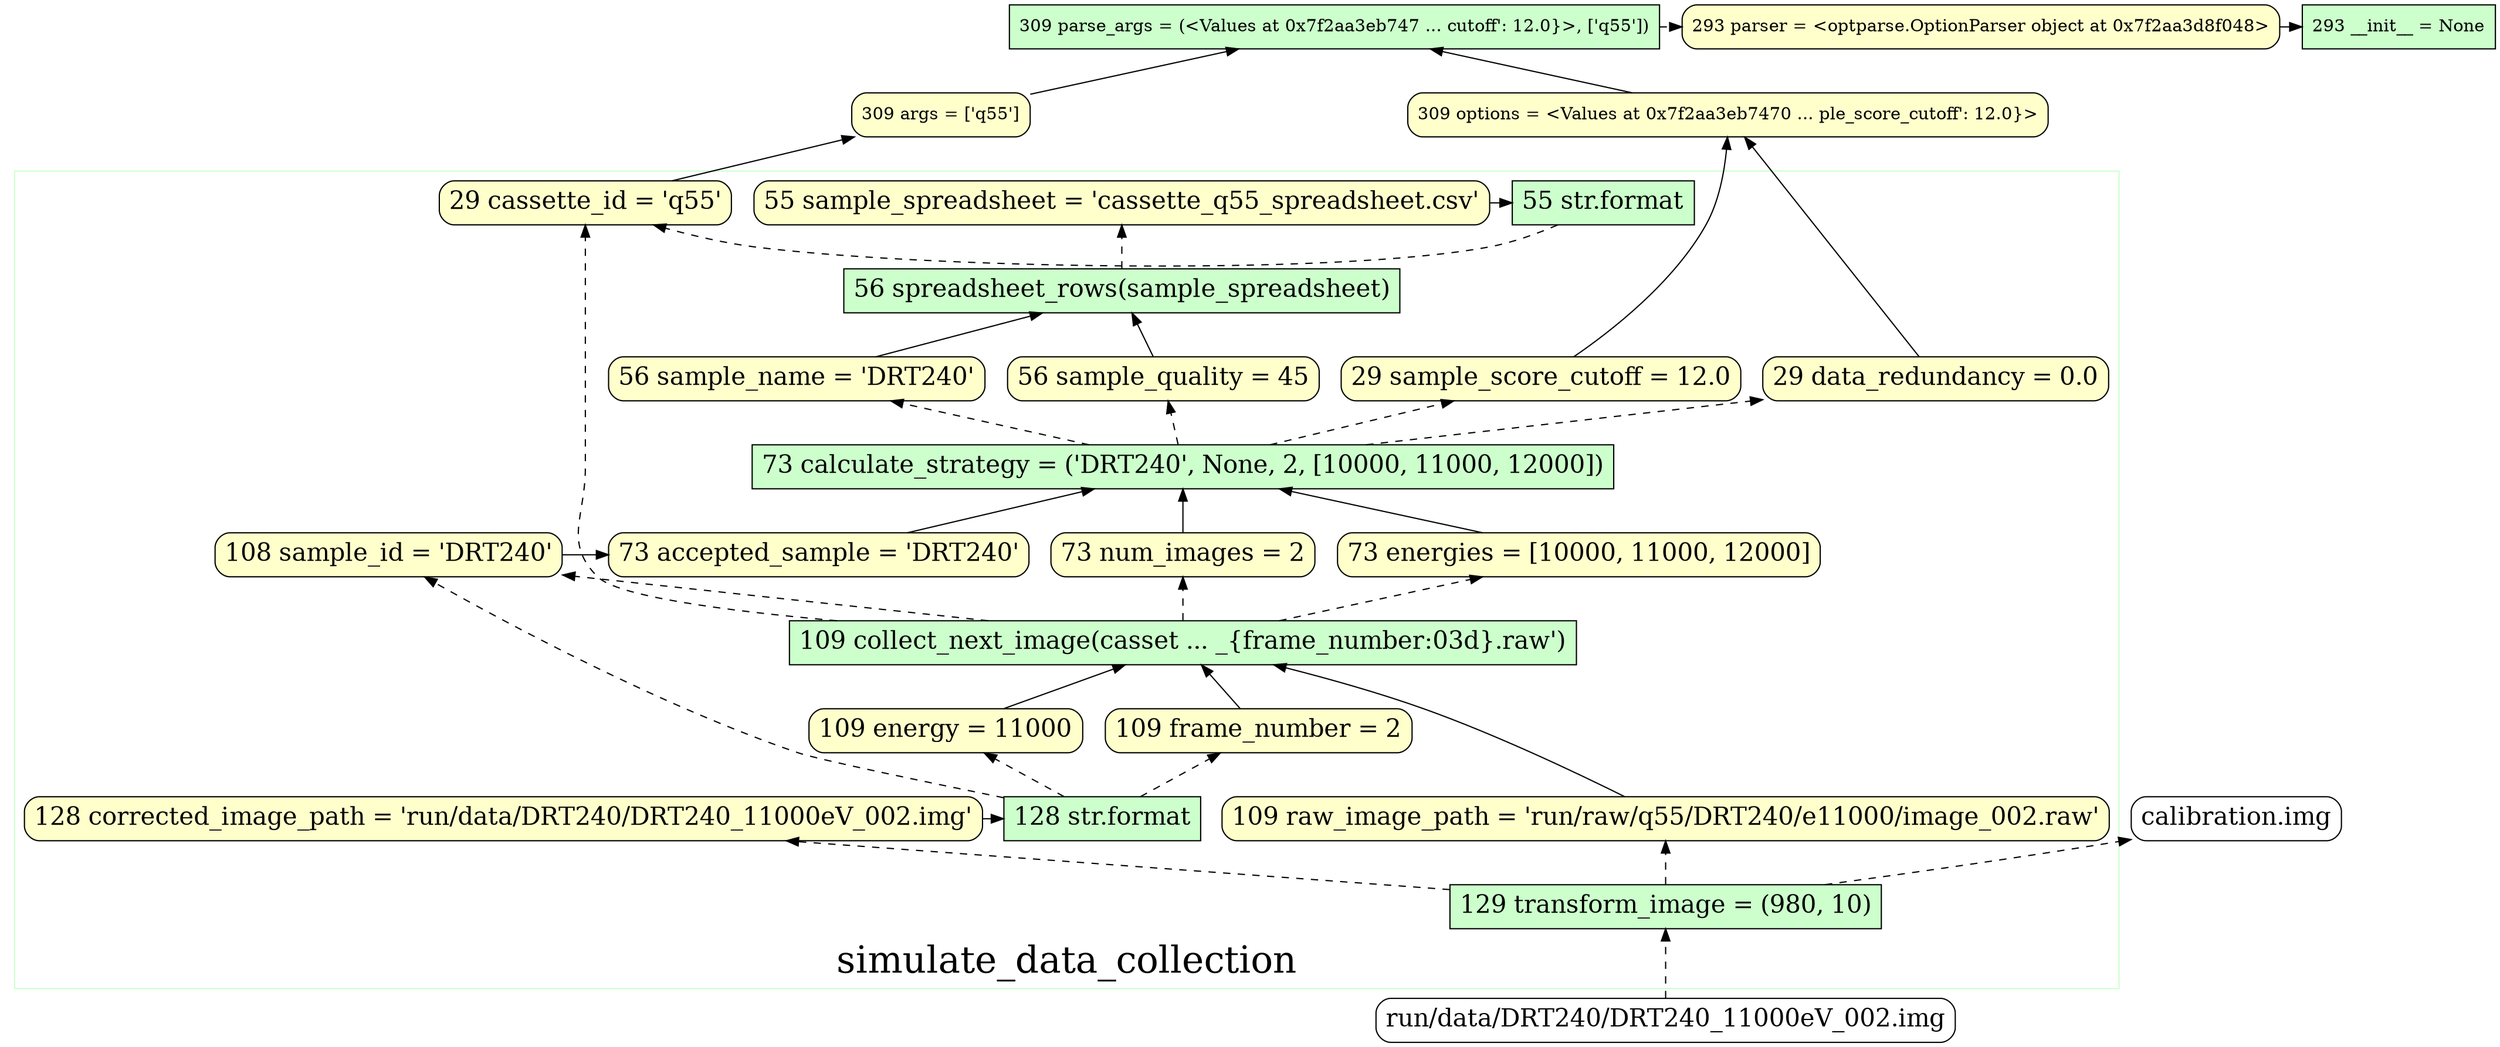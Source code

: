 digraph dependency {
    {rank=same v_1_58 v_1_59}
    {rank=same v_1_43 v_1_44 v_1_57}

    rankdir=BT;
    node[fontsize=20]
    subgraph cluster_3  {
        color="#CCFFCC";
        fontsize=30;
        label = "module.__build_class__";
    }
    subgraph cluster_5  {
        color="#CCFFCC";
        fontsize=30;
        label = "module.__build_class__";
    }
    v_1_43 [label="293 __init__ = None" fillcolor="#CCFFCC" fontcolor="black" shape="box" style="filled"];
    v_1_44 [label="293 parser = <optparse.OptionParser object at 0x7f2aa3d8f048>" fillcolor="#FFFFCC" fontcolor="black" shape="box" style="rounded,filled"];
    v_1_57 [label="309 parse_args = (<Values at 0x7f2aa3eb747 ... cutoff': 12.0}>, ['q55'])" fillcolor="#CCFFCC" fontcolor="black" shape="box" style="filled"];
    v_1_58 [label="309 options = <Values at 0x7f2aa3eb7470 ... ple_score_cutoff': 12.0}>" fillcolor="#FFFFCC" fontcolor="black" shape="box" style="rounded,filled"];
    v_1_59 [label="309 args = ['q55']" fillcolor="#FFFFCC" fontcolor="black" shape="box" style="rounded,filled"];
    subgraph cluster_13  {
        {rank=same v_13_172 v_13_174 v_13_182 v_13_173}
        {rank=same v_13_65 v_13_116 v_13_117}
        {rank=same v_13_336 v_13_337 v_13_333}
        {rank=same v_13_330 v_13_331}

        color="#CCFFCC";
        fontsize=30;
        label = "simulate_data_collection";
        v_13_65 [label="29 cassette_id = 'q55'" fillcolor="#FFFFCC" fontcolor="black" shape="box" style="rounded,filled"];
        v_13_66 [label="29 sample_score_cutoff = 12.0" fillcolor="#FFFFCC" fontcolor="black" shape="box" style="rounded,filled"];
        v_13_67 [label="29 data_redundancy = 0.0" fillcolor="#FFFFCC" fontcolor="black" shape="box" style="rounded,filled"];
        v_13_65 [label="29 cassette_id = 'q55'" fillcolor="#FFFFCC" fontcolor="black" shape="box" style="rounded,filled"];
        v_13_66 [label="29 sample_score_cutoff = 12.0" fillcolor="#FFFFCC" fontcolor="black" shape="box" style="rounded,filled"];
        v_13_67 [label="29 data_redundancy = 0.0" fillcolor="#FFFFCC" fontcolor="black" shape="box" style="rounded,filled"];
        v_13_116 [label="55 str.format" fillcolor="#CCFFCC" fontcolor="black" shape="box" style="filled"];
        v_13_117 [label="55 sample_spreadsheet = 'cassette_q55_spreadsheet.csv'" fillcolor="#FFFFCC" fontcolor="black" shape="box" style="rounded,filled"];
        v_13_121 [label="56 spreadsheet_rows(sample_spreadsheet)" fillcolor="#CCFFCC" fontcolor="black" shape="box" style="filled"];
        v_13_167 [label="56 sample_name = 'DRT240'" fillcolor="#FFFFCC" fontcolor="black" shape="box" style="rounded,filled"];
        v_13_168 [label="56 sample_quality = 45" fillcolor="#FFFFCC" fontcolor="black" shape="box" style="rounded,filled"];
        v_13_171 [label="73 calculate_strategy = ('DRT240', None, 2, [10000, 11000, 12000])" fillcolor="#CCFFCC" fontcolor="black" shape="box" style="filled"];
        v_13_172 [label="73 energies = [10000, 11000, 12000]" fillcolor="#FFFFCC" fontcolor="black" shape="box" style="rounded,filled"];
        v_13_173 [label="73 accepted_sample = 'DRT240'" fillcolor="#FFFFCC" fontcolor="black" shape="box" style="rounded,filled"];
        v_13_174 [label="73 num_images = 2" fillcolor="#FFFFCC" fontcolor="black" shape="box" style="rounded,filled"];
        v_13_182 [label="108 sample_id = 'DRT240'" fillcolor="#FFFFCC" fontcolor="black" shape="box" style="rounded,filled"];
        v_13_187 [label="109 collect_next_image(casset ... _{frame_number:03d}.raw')" fillcolor="#CCFFCC" fontcolor="black" shape="box" style="filled"];
        v_13_330 [label="109 energy = 11000" fillcolor="#FFFFCC" fontcolor="black" shape="box" style="rounded,filled"];
        v_13_331 [label="109 frame_number = 2" fillcolor="#FFFFCC" fontcolor="black" shape="box" style="rounded,filled"];
        v_13_333 [label="109 raw_image_path = 'run/raw/q55/DRT240/e11000/image_002.raw'" fillcolor="#FFFFCC" fontcolor="black" shape="box" style="rounded,filled"];
        v_13_336 [label="128 str.format" fillcolor="#CCFFCC" fontcolor="black" shape="box" style="filled"];
        v_13_337 [label="128 corrected_image_path = 'run/data/DRT240/DRT240_11000eV_002.img'" fillcolor="#FFFFCC" fontcolor="black" shape="box" style="rounded,filled"];
        v_13_340 [label="129 transform_image = (980, 10)" fillcolor="#CCFFCC" fontcolor="black" shape="box" style="filled"];
    }
    a_8 [label="calibration.img" fillcolor="white" fontcolor="black" shape="box" style="rounded,filled"];
    a_24 [label="run/data/DRT240/DRT240_11000eV_002.img" fillcolor="white" fontcolor="black" shape="box" style="rounded,filled"];
    v_13_173 -> v_13_171 [style=""];
    v_1_59 -> v_1_57 [style=""];
    v_13_171 -> v_13_168 [style="dashed"];
    v_13_171 -> v_13_66 [style="dashed"];
    v_13_340 -> v_13_337 [style="dashed"];
    v_13_171 -> v_13_167 [style="dashed"];
    v_13_340 -> a_8 [style="dashed"];
    v_1_58 -> v_1_57 [style=""];
    v_13_331 -> v_13_187 [style=""];
    v_13_336 -> v_13_182 [style="dashed"];
    v_13_340 -> v_13_333 [style="dashed"];
    v_13_65 -> v_1_59 [style=""];
    v_13_337 -> v_13_336 [style=""];
    v_13_187 -> v_13_174 [style="dashed"];
    v_13_121 -> v_13_117 [style="dashed"];
    v_13_167 -> v_13_121 [style=""];
    v_13_187 -> v_13_182 [style="dashed"];
    v_13_116 -> v_13_65 [style="dashed"];
    v_13_171 -> v_13_67 [style="dashed"];
    v_13_336 -> v_13_331 [style="dashed"];
    v_13_168 -> v_13_121 [style=""];
    v_13_172 -> v_13_171 [style=""];
    v_13_174 -> v_13_171 [style=""];
    v_13_333 -> v_13_187 [style=""];
    v_13_117 -> v_13_116 [style=""];
    v_13_187 -> v_13_172 [style="dashed"];
    v_1_57 -> v_1_44 [style="dashed"];
    v_13_187 -> v_13_65 [style="dashed"];
    v_13_182 -> v_13_173 [style=""];
    v_13_330 -> v_13_187 [style=""];
    a_24 -> v_13_340 [style="dashed"];
    v_13_336 -> v_13_330 [style="dashed"];
    v_13_67 -> v_1_58 [style=""];
    v_13_66 -> v_1_58 [style=""];
    v_1_44 -> v_1_43 [style=""];
}